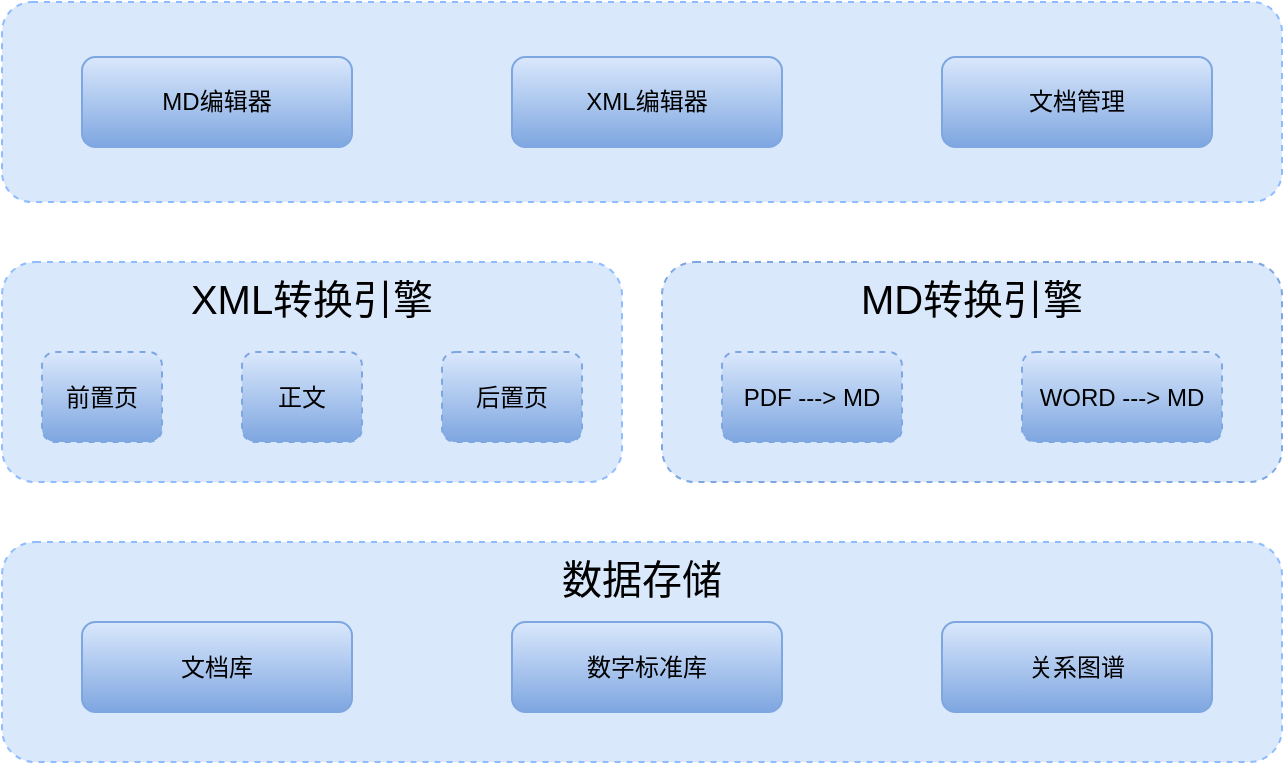 <mxfile version="27.0.5">
  <diagram name="第 1 页" id="yGKkY3IXAtz0xJvJZ0hB">
    <mxGraphModel dx="1412" dy="763" grid="1" gridSize="10" guides="1" tooltips="1" connect="1" arrows="1" fold="1" page="1" pageScale="1" pageWidth="827" pageHeight="1169" math="0" shadow="0">
      <root>
        <mxCell id="0" />
        <mxCell id="1" parent="0" />
        <mxCell id="R5hmWRW45EeVHVbpmFVQ-31" value="" style="rounded=1;whiteSpace=wrap;html=1;verticalAlign=top;fontSize=20;fillColor=#dae8fc;strokeColor=#8FBCFF;dashed=1;" parent="1" vertex="1">
          <mxGeometry x="120" y="150" width="640" height="100" as="geometry" />
        </mxCell>
        <mxCell id="R5hmWRW45EeVHVbpmFVQ-2" value="MD编辑器" style="rounded=1;whiteSpace=wrap;html=1;fillColor=#dae8fc;gradientColor=#7ea6e0;strokeColor=#7EA6E0;" parent="1" vertex="1">
          <mxGeometry x="160" y="177.5" width="135" height="45" as="geometry" />
        </mxCell>
        <mxCell id="R5hmWRW45EeVHVbpmFVQ-3" value="XML编辑器" style="rounded=1;whiteSpace=wrap;html=1;fillColor=#dae8fc;gradientColor=#7ea6e0;strokeColor=#7EA6E0;" parent="1" vertex="1">
          <mxGeometry x="375" y="177.5" width="135" height="45" as="geometry" />
        </mxCell>
        <mxCell id="R5hmWRW45EeVHVbpmFVQ-4" value="MD转换引擎" style="rounded=1;whiteSpace=wrap;html=1;verticalAlign=top;fontSize=20;fillColor=#dae8fc;strokeColor=#7EA6E0;dashed=1;" parent="1" vertex="1">
          <mxGeometry x="450" y="280" width="310" height="110" as="geometry" />
        </mxCell>
        <mxCell id="R5hmWRW45EeVHVbpmFVQ-5" value="PDF ---&amp;gt; MD" style="rounded=1;whiteSpace=wrap;html=1;fillColor=#dae8fc;strokeColor=#7EA6E0;gradientColor=#7ea6e0;dashed=1;" parent="1" vertex="1">
          <mxGeometry x="480" y="325" width="90" height="45" as="geometry" />
        </mxCell>
        <mxCell id="R5hmWRW45EeVHVbpmFVQ-6" value="WORD ---&amp;gt; MD" style="rounded=1;whiteSpace=wrap;html=1;fillColor=#dae8fc;gradientColor=#7ea6e0;strokeColor=#7EA6E0;dashed=1;" parent="1" vertex="1">
          <mxGeometry x="630" y="325" width="100" height="45" as="geometry" />
        </mxCell>
        <mxCell id="R5hmWRW45EeVHVbpmFVQ-8" value="文档管理" style="rounded=1;whiteSpace=wrap;html=1;fillColor=#dae8fc;gradientColor=#7ea6e0;strokeColor=#7EA6E0;" parent="1" vertex="1">
          <mxGeometry x="590" y="177.5" width="135" height="45" as="geometry" />
        </mxCell>
        <mxCell id="R5hmWRW45EeVHVbpmFVQ-9" value="XML转换引擎" style="rounded=1;whiteSpace=wrap;html=1;verticalAlign=top;fontSize=20;fillColor=#dae8fc;strokeColor=#8FBCFF;dashed=1;" parent="1" vertex="1">
          <mxGeometry x="120" y="280" width="310" height="110" as="geometry" />
        </mxCell>
        <mxCell id="R5hmWRW45EeVHVbpmFVQ-10" value="前置页" style="rounded=1;whiteSpace=wrap;html=1;fillColor=#dae8fc;strokeColor=#7EA6E0;gradientColor=#7ea6e0;dashed=1;" parent="1" vertex="1">
          <mxGeometry x="140" y="325" width="60" height="45" as="geometry" />
        </mxCell>
        <mxCell id="R5hmWRW45EeVHVbpmFVQ-11" value="正文" style="rounded=1;whiteSpace=wrap;html=1;fillColor=#dae8fc;strokeColor=#7EA6E0;gradientColor=#7ea6e0;dashed=1;" parent="1" vertex="1">
          <mxGeometry x="240" y="325" width="60" height="45" as="geometry" />
        </mxCell>
        <mxCell id="R5hmWRW45EeVHVbpmFVQ-12" value="后置页" style="rounded=1;whiteSpace=wrap;html=1;fillColor=#dae8fc;strokeColor=#7EA6E0;gradientColor=#7ea6e0;dashed=1;" parent="1" vertex="1">
          <mxGeometry x="340" y="325" width="70" height="45" as="geometry" />
        </mxCell>
        <mxCell id="WJREl7AgF6O7S-IlNiL0-2" value="数据存储" style="rounded=1;whiteSpace=wrap;html=1;verticalAlign=top;fontSize=20;fillColor=#dae8fc;strokeColor=#8FBCFF;dashed=1;" vertex="1" parent="1">
          <mxGeometry x="120" y="420" width="640" height="110" as="geometry" />
        </mxCell>
        <mxCell id="WJREl7AgF6O7S-IlNiL0-3" value="文档库" style="rounded=1;whiteSpace=wrap;html=1;fillColor=#dae8fc;gradientColor=#7ea6e0;strokeColor=#7EA6E0;" vertex="1" parent="1">
          <mxGeometry x="160" y="460" width="135" height="45" as="geometry" />
        </mxCell>
        <mxCell id="WJREl7AgF6O7S-IlNiL0-4" value="数字标准库" style="rounded=1;whiteSpace=wrap;html=1;fillColor=#dae8fc;gradientColor=#7ea6e0;strokeColor=#7EA6E0;" vertex="1" parent="1">
          <mxGeometry x="375" y="460" width="135" height="45" as="geometry" />
        </mxCell>
        <mxCell id="WJREl7AgF6O7S-IlNiL0-5" value="关系图谱" style="rounded=1;whiteSpace=wrap;html=1;fillColor=#dae8fc;gradientColor=#7ea6e0;strokeColor=#7EA6E0;" vertex="1" parent="1">
          <mxGeometry x="590" y="460" width="135" height="45" as="geometry" />
        </mxCell>
      </root>
    </mxGraphModel>
  </diagram>
</mxfile>
